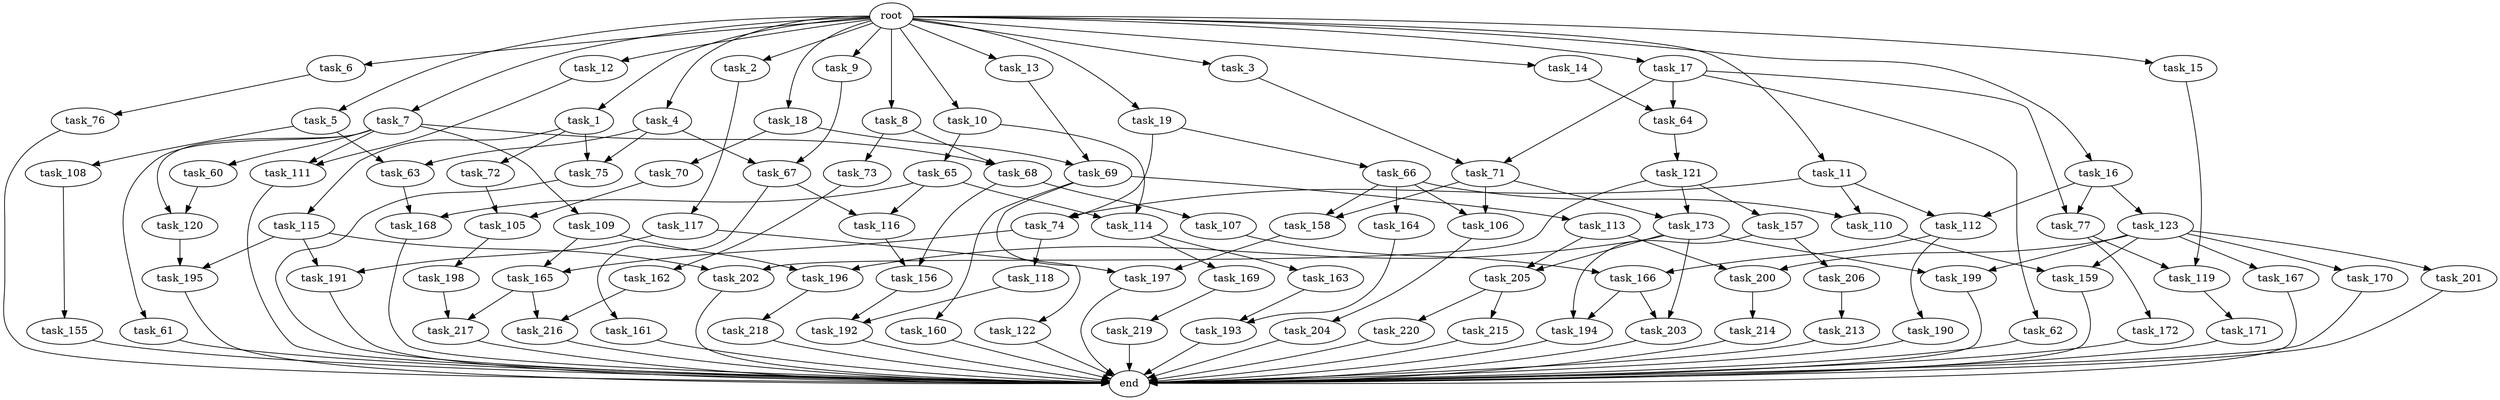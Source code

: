 digraph G {
  root [size="0.000000"];
  task_1 [size="102.400000"];
  task_2 [size="102.400000"];
  task_3 [size="102.400000"];
  task_4 [size="102.400000"];
  task_5 [size="102.400000"];
  task_6 [size="102.400000"];
  task_7 [size="102.400000"];
  task_8 [size="102.400000"];
  task_9 [size="102.400000"];
  task_10 [size="102.400000"];
  task_11 [size="102.400000"];
  task_12 [size="102.400000"];
  task_13 [size="102.400000"];
  task_14 [size="102.400000"];
  task_15 [size="102.400000"];
  task_16 [size="102.400000"];
  task_17 [size="102.400000"];
  task_18 [size="102.400000"];
  task_19 [size="102.400000"];
  task_60 [size="13743895347.200001"];
  task_61 [size="13743895347.200001"];
  task_62 [size="54975581388.800003"];
  task_63 [size="62706522521.600006"];
  task_64 [size="62706522521.600006"];
  task_65 [size="21474836480.000000"];
  task_66 [size="30923764531.200001"];
  task_67 [size="85899345920.000000"];
  task_68 [size="55834574848.000000"];
  task_69 [size="45526653337.600006"];
  task_70 [size="42090679500.800003"];
  task_71 [size="97066260889.600006"];
  task_72 [size="13743895347.200001"];
  task_73 [size="42090679500.800003"];
  task_74 [size="100502234726.400009"];
  task_75 [size="68719476736.000000"];
  task_76 [size="85899345920.000000"];
  task_77 [size="62706522521.600006"];
  task_105 [size="100502234726.400009"];
  task_106 [size="34359738368.000000"];
  task_107 [size="30923764531.200001"];
  task_108 [size="7730941132.800000"];
  task_109 [size="13743895347.200001"];
  task_110 [size="100502234726.400009"];
  task_111 [size="44667659878.400002"];
  task_112 [size="77309411328.000000"];
  task_113 [size="54975581388.800003"];
  task_114 [size="76450417868.800003"];
  task_115 [size="13743895347.200001"];
  task_116 [size="68719476736.000000"];
  task_117 [size="85899345920.000000"];
  task_118 [size="13743895347.200001"];
  task_119 [size="45526653337.600006"];
  task_120 [size="99643241267.200012"];
  task_121 [size="30923764531.200001"];
  task_122 [size="54975581388.800003"];
  task_123 [size="7730941132.800000"];
  task_155 [size="54975581388.800003"];
  task_156 [size="44667659878.400002"];
  task_157 [size="3435973836.800000"];
  task_158 [size="34359738368.000000"];
  task_159 [size="93630287052.800003"];
  task_160 [size="54975581388.800003"];
  task_161 [size="13743895347.200001"];
  task_162 [size="69578470195.199997"];
  task_163 [size="42090679500.800003"];
  task_164 [size="30923764531.200001"];
  task_165 [size="55834574848.000000"];
  task_166 [size="107374182400.000000"];
  task_167 [size="85899345920.000000"];
  task_168 [size="76450417868.800003"];
  task_169 [size="42090679500.800003"];
  task_170 [size="85899345920.000000"];
  task_171 [size="13743895347.200001"];
  task_172 [size="3435973836.800000"];
  task_173 [size="6871947673.600000"];
  task_190 [size="21474836480.000000"];
  task_191 [size="68719476736.000000"];
  task_192 [size="61847529062.400002"];
  task_193 [size="99643241267.200012"];
  task_194 [size="55834574848.000000"];
  task_195 [size="35218731827.200005"];
  task_196 [size="63565515980.800003"];
  task_197 [size="97066260889.600006"];
  task_198 [size="3435973836.800000"];
  task_199 [size="107374182400.000000"];
  task_200 [size="93630287052.800003"];
  task_201 [size="85899345920.000000"];
  task_202 [size="17179869184.000000"];
  task_203 [size="63565515980.800003"];
  task_204 [size="54975581388.800003"];
  task_205 [size="29205777612.800003"];
  task_206 [size="13743895347.200001"];
  task_213 [size="13743895347.200001"];
  task_214 [size="3435973836.800000"];
  task_215 [size="21474836480.000000"];
  task_216 [size="93630287052.800003"];
  task_217 [size="29205777612.800003"];
  task_218 [size="13743895347.200001"];
  task_219 [size="3435973836.800000"];
  task_220 [size="21474836480.000000"];
  end [size="0.000000"];

  root -> task_1 [size="1.000000"];
  root -> task_2 [size="1.000000"];
  root -> task_3 [size="1.000000"];
  root -> task_4 [size="1.000000"];
  root -> task_5 [size="1.000000"];
  root -> task_6 [size="1.000000"];
  root -> task_7 [size="1.000000"];
  root -> task_8 [size="1.000000"];
  root -> task_9 [size="1.000000"];
  root -> task_10 [size="1.000000"];
  root -> task_11 [size="1.000000"];
  root -> task_12 [size="1.000000"];
  root -> task_13 [size="1.000000"];
  root -> task_14 [size="1.000000"];
  root -> task_15 [size="1.000000"];
  root -> task_16 [size="1.000000"];
  root -> task_17 [size="1.000000"];
  root -> task_18 [size="1.000000"];
  root -> task_19 [size="1.000000"];
  task_1 -> task_72 [size="134217728.000000"];
  task_1 -> task_75 [size="134217728.000000"];
  task_1 -> task_115 [size="134217728.000000"];
  task_2 -> task_117 [size="838860800.000000"];
  task_3 -> task_71 [size="411041792.000000"];
  task_4 -> task_63 [size="536870912.000000"];
  task_4 -> task_67 [size="536870912.000000"];
  task_4 -> task_75 [size="536870912.000000"];
  task_5 -> task_63 [size="75497472.000000"];
  task_5 -> task_108 [size="75497472.000000"];
  task_6 -> task_76 [size="838860800.000000"];
  task_7 -> task_60 [size="134217728.000000"];
  task_7 -> task_61 [size="134217728.000000"];
  task_7 -> task_68 [size="134217728.000000"];
  task_7 -> task_109 [size="134217728.000000"];
  task_7 -> task_111 [size="134217728.000000"];
  task_7 -> task_120 [size="134217728.000000"];
  task_8 -> task_68 [size="411041792.000000"];
  task_8 -> task_73 [size="411041792.000000"];
  task_9 -> task_67 [size="301989888.000000"];
  task_10 -> task_65 [size="209715200.000000"];
  task_10 -> task_114 [size="209715200.000000"];
  task_11 -> task_74 [size="679477248.000000"];
  task_11 -> task_110 [size="679477248.000000"];
  task_11 -> task_112 [size="679477248.000000"];
  task_12 -> task_111 [size="301989888.000000"];
  task_13 -> task_69 [size="33554432.000000"];
  task_14 -> task_64 [size="75497472.000000"];
  task_15 -> task_119 [size="411041792.000000"];
  task_16 -> task_77 [size="75497472.000000"];
  task_16 -> task_112 [size="75497472.000000"];
  task_16 -> task_123 [size="75497472.000000"];
  task_17 -> task_62 [size="536870912.000000"];
  task_17 -> task_64 [size="536870912.000000"];
  task_17 -> task_71 [size="536870912.000000"];
  task_17 -> task_77 [size="536870912.000000"];
  task_18 -> task_69 [size="411041792.000000"];
  task_18 -> task_70 [size="411041792.000000"];
  task_19 -> task_66 [size="301989888.000000"];
  task_19 -> task_74 [size="301989888.000000"];
  task_60 -> task_120 [size="838860800.000000"];
  task_61 -> end [size="1.000000"];
  task_62 -> end [size="1.000000"];
  task_63 -> task_168 [size="209715200.000000"];
  task_64 -> task_121 [size="301989888.000000"];
  task_65 -> task_114 [size="536870912.000000"];
  task_65 -> task_116 [size="536870912.000000"];
  task_65 -> task_168 [size="536870912.000000"];
  task_66 -> task_106 [size="301989888.000000"];
  task_66 -> task_110 [size="301989888.000000"];
  task_66 -> task_158 [size="301989888.000000"];
  task_66 -> task_164 [size="301989888.000000"];
  task_67 -> task_116 [size="134217728.000000"];
  task_67 -> task_161 [size="134217728.000000"];
  task_68 -> task_107 [size="301989888.000000"];
  task_68 -> task_156 [size="301989888.000000"];
  task_69 -> task_113 [size="536870912.000000"];
  task_69 -> task_122 [size="536870912.000000"];
  task_69 -> task_160 [size="536870912.000000"];
  task_70 -> task_105 [size="679477248.000000"];
  task_71 -> task_106 [size="33554432.000000"];
  task_71 -> task_158 [size="33554432.000000"];
  task_71 -> task_173 [size="33554432.000000"];
  task_72 -> task_105 [size="301989888.000000"];
  task_73 -> task_162 [size="679477248.000000"];
  task_74 -> task_118 [size="134217728.000000"];
  task_74 -> task_165 [size="134217728.000000"];
  task_75 -> end [size="1.000000"];
  task_76 -> end [size="1.000000"];
  task_77 -> task_119 [size="33554432.000000"];
  task_77 -> task_172 [size="33554432.000000"];
  task_105 -> task_198 [size="33554432.000000"];
  task_106 -> task_204 [size="536870912.000000"];
  task_107 -> task_166 [size="838860800.000000"];
  task_108 -> task_155 [size="536870912.000000"];
  task_109 -> task_165 [size="411041792.000000"];
  task_109 -> task_196 [size="411041792.000000"];
  task_110 -> task_159 [size="75497472.000000"];
  task_111 -> end [size="1.000000"];
  task_112 -> task_166 [size="209715200.000000"];
  task_112 -> task_190 [size="209715200.000000"];
  task_113 -> task_200 [size="75497472.000000"];
  task_113 -> task_205 [size="75497472.000000"];
  task_114 -> task_163 [size="411041792.000000"];
  task_114 -> task_169 [size="411041792.000000"];
  task_115 -> task_191 [size="134217728.000000"];
  task_115 -> task_195 [size="134217728.000000"];
  task_115 -> task_202 [size="134217728.000000"];
  task_116 -> task_156 [size="134217728.000000"];
  task_117 -> task_191 [size="536870912.000000"];
  task_117 -> task_197 [size="536870912.000000"];
  task_118 -> task_192 [size="301989888.000000"];
  task_119 -> task_171 [size="134217728.000000"];
  task_120 -> task_195 [size="209715200.000000"];
  task_121 -> task_157 [size="33554432.000000"];
  task_121 -> task_173 [size="33554432.000000"];
  task_121 -> task_202 [size="33554432.000000"];
  task_122 -> end [size="1.000000"];
  task_123 -> task_159 [size="838860800.000000"];
  task_123 -> task_167 [size="838860800.000000"];
  task_123 -> task_170 [size="838860800.000000"];
  task_123 -> task_199 [size="838860800.000000"];
  task_123 -> task_200 [size="838860800.000000"];
  task_123 -> task_201 [size="838860800.000000"];
  task_155 -> end [size="1.000000"];
  task_156 -> task_192 [size="301989888.000000"];
  task_157 -> task_194 [size="134217728.000000"];
  task_157 -> task_206 [size="134217728.000000"];
  task_158 -> task_197 [size="411041792.000000"];
  task_159 -> end [size="1.000000"];
  task_160 -> end [size="1.000000"];
  task_161 -> end [size="1.000000"];
  task_162 -> task_216 [size="838860800.000000"];
  task_163 -> task_193 [size="838860800.000000"];
  task_164 -> task_193 [size="134217728.000000"];
  task_165 -> task_216 [size="75497472.000000"];
  task_165 -> task_217 [size="75497472.000000"];
  task_166 -> task_194 [size="411041792.000000"];
  task_166 -> task_203 [size="411041792.000000"];
  task_167 -> end [size="1.000000"];
  task_168 -> end [size="1.000000"];
  task_169 -> task_219 [size="33554432.000000"];
  task_170 -> end [size="1.000000"];
  task_171 -> end [size="1.000000"];
  task_172 -> end [size="1.000000"];
  task_173 -> task_196 [size="209715200.000000"];
  task_173 -> task_199 [size="209715200.000000"];
  task_173 -> task_203 [size="209715200.000000"];
  task_173 -> task_205 [size="209715200.000000"];
  task_190 -> end [size="1.000000"];
  task_191 -> end [size="1.000000"];
  task_192 -> end [size="1.000000"];
  task_193 -> end [size="1.000000"];
  task_194 -> end [size="1.000000"];
  task_195 -> end [size="1.000000"];
  task_196 -> task_218 [size="134217728.000000"];
  task_197 -> end [size="1.000000"];
  task_198 -> task_217 [size="209715200.000000"];
  task_199 -> end [size="1.000000"];
  task_200 -> task_214 [size="33554432.000000"];
  task_201 -> end [size="1.000000"];
  task_202 -> end [size="1.000000"];
  task_203 -> end [size="1.000000"];
  task_204 -> end [size="1.000000"];
  task_205 -> task_215 [size="209715200.000000"];
  task_205 -> task_220 [size="209715200.000000"];
  task_206 -> task_213 [size="134217728.000000"];
  task_213 -> end [size="1.000000"];
  task_214 -> end [size="1.000000"];
  task_215 -> end [size="1.000000"];
  task_216 -> end [size="1.000000"];
  task_217 -> end [size="1.000000"];
  task_218 -> end [size="1.000000"];
  task_219 -> end [size="1.000000"];
  task_220 -> end [size="1.000000"];
}

